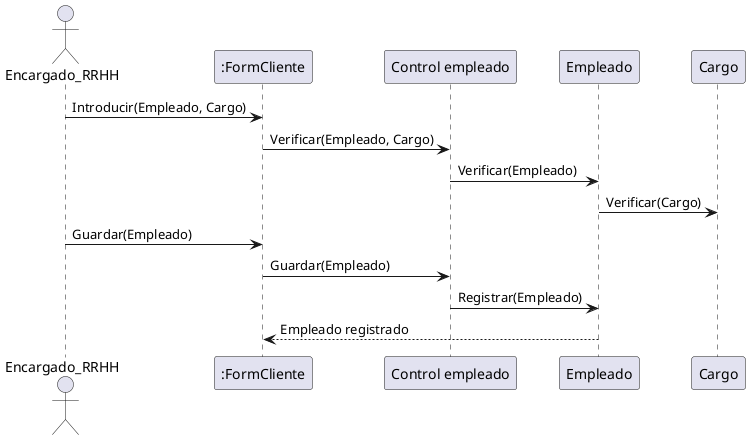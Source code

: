 @startuml 2. Gestionar RRHH

actor Encargado_RRHH


Encargado_RRHH -> ":FormCliente": Introducir(Empleado, Cargo)
":FormCliente" -> "Control empleado": Verificar(Empleado, Cargo)
"Control empleado" -> "Empleado": Verificar(Empleado)

"Empleado" -> "Cargo": Verificar(Cargo)

Encargado_RRHH -> ":FormCliente": Guardar(Empleado) 


":FormCliente" -> "Control empleado": Guardar(Empleado)



"Control empleado" -> "Empleado": Registrar(Empleado)



"Empleado"--> ":FormCliente":Empleado registrado




@enduml